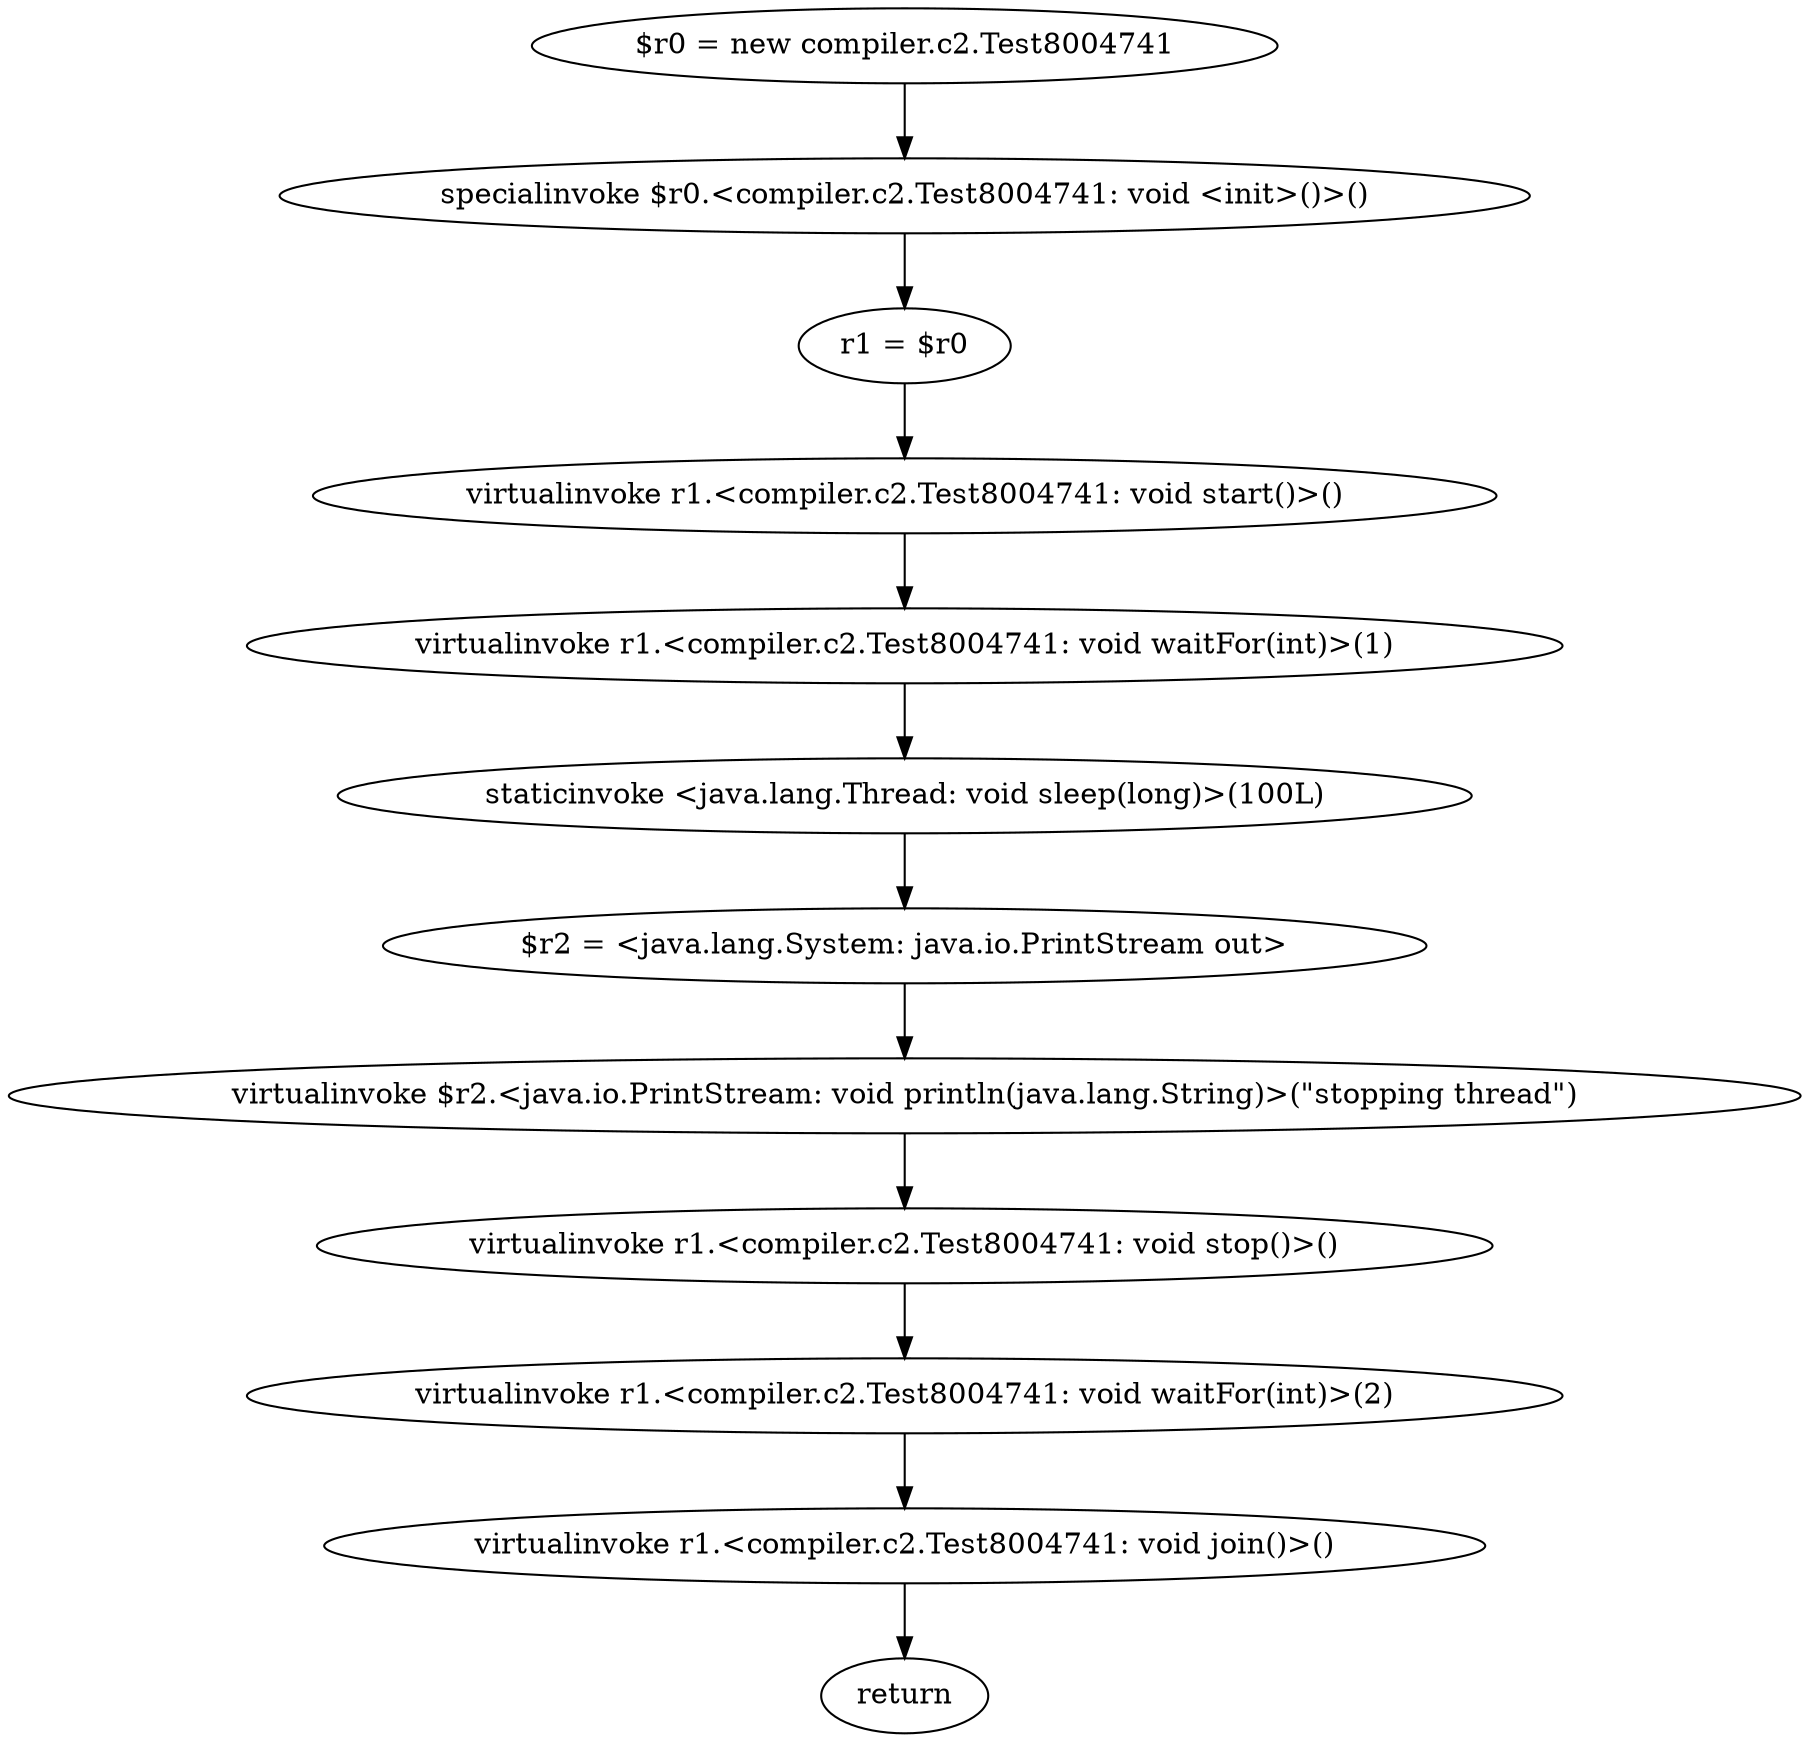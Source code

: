 digraph "unitGraph" {
    "$r0 = new compiler.c2.Test8004741"
    "specialinvoke $r0.<compiler.c2.Test8004741: void <init>()>()"
    "r1 = $r0"
    "virtualinvoke r1.<compiler.c2.Test8004741: void start()>()"
    "virtualinvoke r1.<compiler.c2.Test8004741: void waitFor(int)>(1)"
    "staticinvoke <java.lang.Thread: void sleep(long)>(100L)"
    "$r2 = <java.lang.System: java.io.PrintStream out>"
    "virtualinvoke $r2.<java.io.PrintStream: void println(java.lang.String)>(\"stopping thread\")"
    "virtualinvoke r1.<compiler.c2.Test8004741: void stop()>()"
    "virtualinvoke r1.<compiler.c2.Test8004741: void waitFor(int)>(2)"
    "virtualinvoke r1.<compiler.c2.Test8004741: void join()>()"
    "return"
    "$r0 = new compiler.c2.Test8004741"->"specialinvoke $r0.<compiler.c2.Test8004741: void <init>()>()";
    "specialinvoke $r0.<compiler.c2.Test8004741: void <init>()>()"->"r1 = $r0";
    "r1 = $r0"->"virtualinvoke r1.<compiler.c2.Test8004741: void start()>()";
    "virtualinvoke r1.<compiler.c2.Test8004741: void start()>()"->"virtualinvoke r1.<compiler.c2.Test8004741: void waitFor(int)>(1)";
    "virtualinvoke r1.<compiler.c2.Test8004741: void waitFor(int)>(1)"->"staticinvoke <java.lang.Thread: void sleep(long)>(100L)";
    "staticinvoke <java.lang.Thread: void sleep(long)>(100L)"->"$r2 = <java.lang.System: java.io.PrintStream out>";
    "$r2 = <java.lang.System: java.io.PrintStream out>"->"virtualinvoke $r2.<java.io.PrintStream: void println(java.lang.String)>(\"stopping thread\")";
    "virtualinvoke $r2.<java.io.PrintStream: void println(java.lang.String)>(\"stopping thread\")"->"virtualinvoke r1.<compiler.c2.Test8004741: void stop()>()";
    "virtualinvoke r1.<compiler.c2.Test8004741: void stop()>()"->"virtualinvoke r1.<compiler.c2.Test8004741: void waitFor(int)>(2)";
    "virtualinvoke r1.<compiler.c2.Test8004741: void waitFor(int)>(2)"->"virtualinvoke r1.<compiler.c2.Test8004741: void join()>()";
    "virtualinvoke r1.<compiler.c2.Test8004741: void join()>()"->"return";
}
